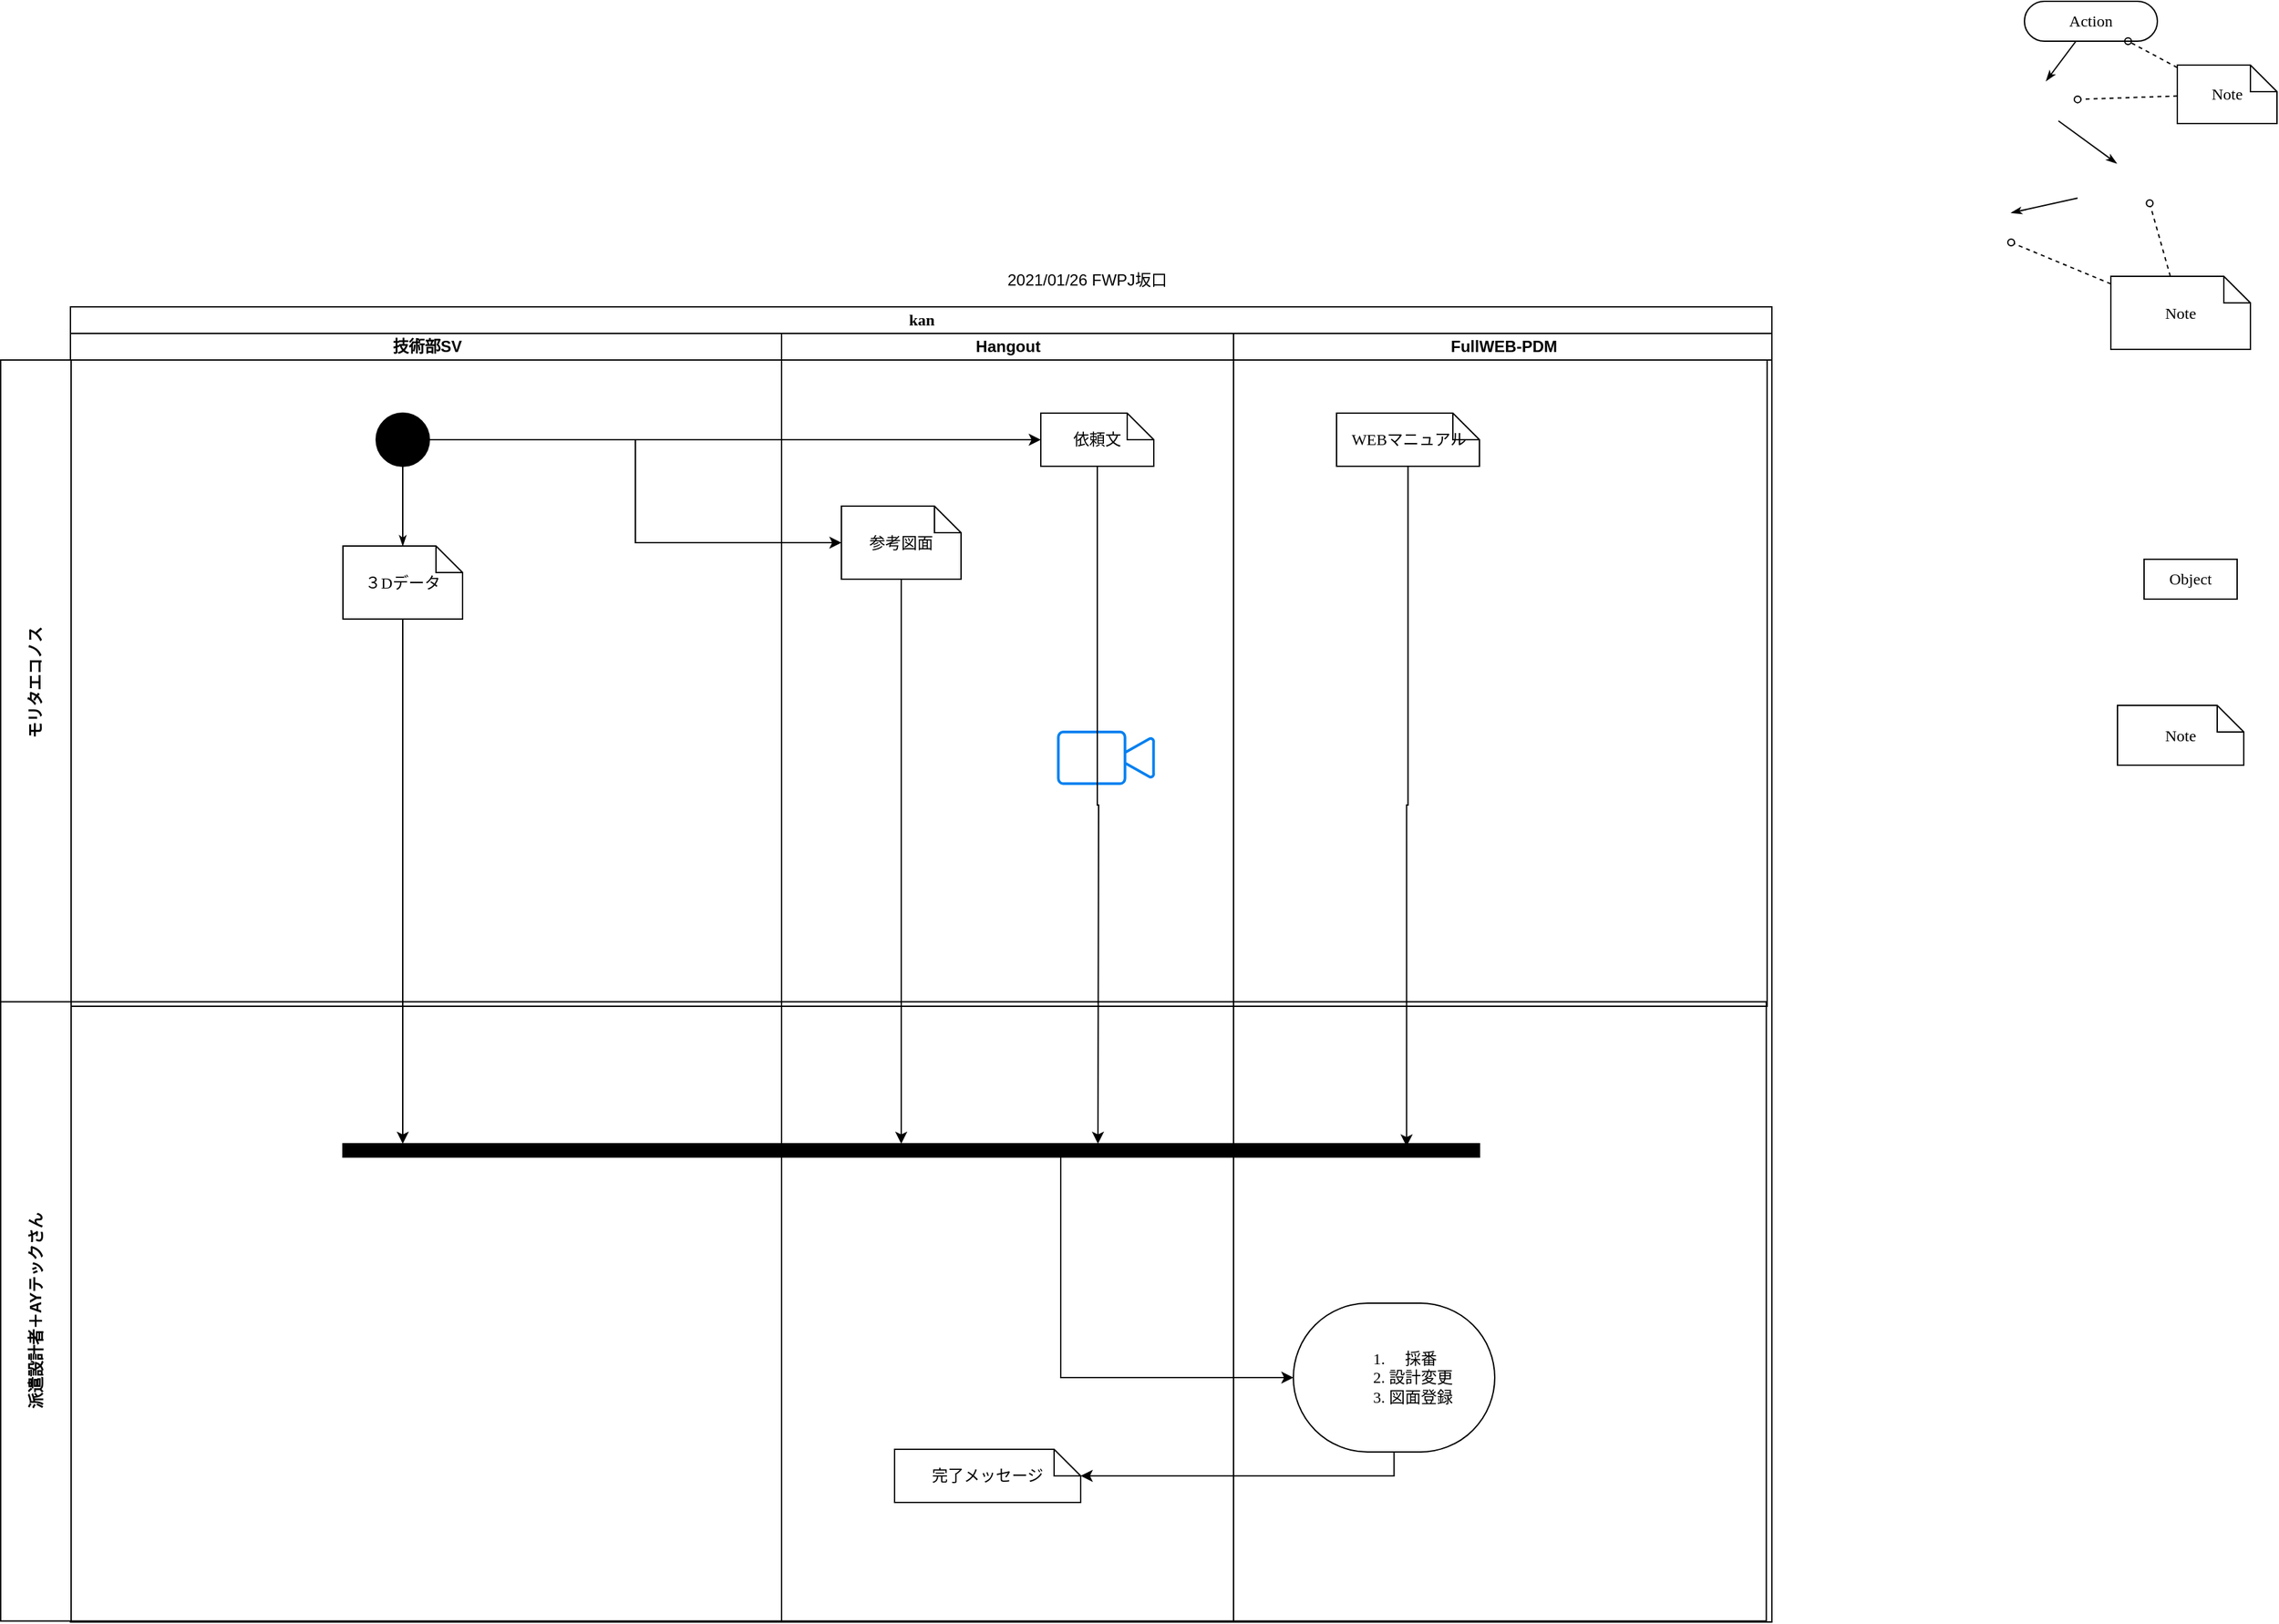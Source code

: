 <mxfile version="14.1.8" type="github">
  <diagram name="Page-1" id="0783ab3e-0a74-02c8-0abd-f7b4e66b4bec">
    <mxGraphModel dx="3220" dy="2328" grid="1" gridSize="10" guides="1" tooltips="1" connect="1" arrows="1" fold="1" page="1" pageScale="1" pageWidth="850" pageHeight="1100" background="#ffffff" math="0" shadow="0">
      <root>
        <mxCell id="0" />
        <mxCell id="1" parent="0" />
        <mxCell id="1c1d494c118603dd-1" value="kan" style="swimlane;html=1;childLayout=stackLayout;startSize=20;rounded=0;shadow=0;comic=0;labelBackgroundColor=none;strokeWidth=1;fontFamily=Verdana;fontSize=12;align=center;" parent="1" vertex="1">
          <mxGeometry x="40" y="20" width="1280" height="990" as="geometry" />
        </mxCell>
        <mxCell id="1c1d494c118603dd-2" value="技術部SV" style="swimlane;html=1;startSize=20;" parent="1c1d494c118603dd-1" vertex="1">
          <mxGeometry y="20" width="535" height="970" as="geometry" />
        </mxCell>
        <mxCell id="60571a20871a0731-4" value="" style="ellipse;whiteSpace=wrap;html=1;rounded=0;shadow=0;comic=0;labelBackgroundColor=none;strokeWidth=1;fillColor=#000000;fontFamily=Verdana;fontSize=12;align=center;" parent="1c1d494c118603dd-2" vertex="1">
          <mxGeometry x="230" y="60" width="40" height="40" as="geometry" />
        </mxCell>
        <mxCell id="1c1d494c118603dd-27" style="edgeStyle=orthogonalEdgeStyle;rounded=0;html=1;labelBackgroundColor=none;startArrow=none;startFill=0;startSize=5;endArrow=classicThin;endFill=1;endSize=5;jettySize=auto;orthogonalLoop=1;strokeWidth=1;fontFamily=Verdana;fontSize=12" parent="1c1d494c118603dd-2" source="60571a20871a0731-4" edge="1">
          <mxGeometry relative="1" as="geometry">
            <mxPoint x="250" y="160" as="targetPoint" />
          </mxGeometry>
        </mxCell>
        <mxCell id="kx7mN6v_dcWTPAaAftLb-29" value="３Dデータ" style="shape=note;whiteSpace=wrap;html=1;rounded=0;shadow=0;comic=0;labelBackgroundColor=none;strokeWidth=1;fontFamily=Verdana;fontSize=12;align=center;size=20;" vertex="1" parent="1c1d494c118603dd-2">
          <mxGeometry x="205" y="160" width="90" height="55" as="geometry" />
        </mxCell>
        <mxCell id="1c1d494c118603dd-3" value="Hangout" style="swimlane;html=1;startSize=20;" parent="1c1d494c118603dd-1" vertex="1">
          <mxGeometry x="535" y="20" width="340" height="970" as="geometry" />
        </mxCell>
        <mxCell id="kx7mN6v_dcWTPAaAftLb-23" value="依頼文" style="shape=note;whiteSpace=wrap;html=1;rounded=0;shadow=0;comic=0;labelBackgroundColor=none;strokeWidth=1;fontFamily=Verdana;fontSize=12;align=center;size=20;" vertex="1" parent="1c1d494c118603dd-3">
          <mxGeometry x="195" y="60" width="85" height="40" as="geometry" />
        </mxCell>
        <mxCell id="kx7mN6v_dcWTPAaAftLb-25" value="参考図面" style="shape=note;whiteSpace=wrap;html=1;rounded=0;shadow=0;comic=0;labelBackgroundColor=none;strokeWidth=1;fontFamily=Verdana;fontSize=12;align=center;size=20;" vertex="1" parent="1c1d494c118603dd-3">
          <mxGeometry x="45" y="130" width="90" height="55" as="geometry" />
        </mxCell>
        <mxCell id="kx7mN6v_dcWTPAaAftLb-32" value="" style="whiteSpace=wrap;html=1;rounded=0;shadow=0;comic=0;labelBackgroundColor=none;strokeWidth=1;fillColor=#000000;fontFamily=Verdana;fontSize=12;align=center;rotation=0;" vertex="1" parent="1c1d494c118603dd-3">
          <mxGeometry x="-330" y="610" width="630" height="10" as="geometry" />
        </mxCell>
        <mxCell id="kx7mN6v_dcWTPAaAftLb-39" value="" style="html=1;verticalLabelPosition=bottom;align=center;labelBackgroundColor=#ffffff;verticalAlign=top;strokeWidth=2;strokeColor=#0080F0;shadow=0;dashed=0;shape=mxgraph.ios7.icons.video_conversation;" vertex="1" parent="1c1d494c118603dd-3">
          <mxGeometry x="208.2" y="300" width="71.8" height="38.88" as="geometry" />
        </mxCell>
        <mxCell id="kx7mN6v_dcWTPAaAftLb-42" value="完了メッセージ" style="shape=note;whiteSpace=wrap;html=1;rounded=0;shadow=0;comic=0;labelBackgroundColor=none;strokeWidth=1;fontFamily=Verdana;fontSize=12;align=center;size=20;" vertex="1" parent="1c1d494c118603dd-3">
          <mxGeometry x="85" y="840" width="140" height="40" as="geometry" />
        </mxCell>
        <mxCell id="1c1d494c118603dd-4" value="FullWEB-PDM" style="swimlane;html=1;startSize=20;" parent="1c1d494c118603dd-1" vertex="1">
          <mxGeometry x="875" y="20" width="405" height="970" as="geometry" />
        </mxCell>
        <mxCell id="kx7mN6v_dcWTPAaAftLb-41" style="edgeStyle=orthogonalEdgeStyle;rounded=0;orthogonalLoop=1;jettySize=auto;html=1;entryX=0;entryY=0.5;entryDx=0;entryDy=0;" edge="1" parent="1c1d494c118603dd-4" source="kx7mN6v_dcWTPAaAftLb-35" target="kx7mN6v_dcWTPAaAftLb-34">
          <mxGeometry relative="1" as="geometry" />
        </mxCell>
        <mxCell id="kx7mN6v_dcWTPAaAftLb-35" value="" style="whiteSpace=wrap;html=1;rounded=0;shadow=0;comic=0;labelBackgroundColor=none;strokeWidth=1;fillColor=#000000;fontFamily=Verdana;fontSize=12;align=center;rotation=0;" vertex="1" parent="1c1d494c118603dd-4">
          <mxGeometry x="-445" y="610" width="630" height="10" as="geometry" />
        </mxCell>
        <mxCell id="kx7mN6v_dcWTPAaAftLb-37" style="edgeStyle=orthogonalEdgeStyle;rounded=0;orthogonalLoop=1;jettySize=auto;html=1;entryX=0.913;entryY=0.2;entryDx=0;entryDy=0;entryPerimeter=0;" edge="1" parent="1c1d494c118603dd-4" source="kx7mN6v_dcWTPAaAftLb-36" target="kx7mN6v_dcWTPAaAftLb-35">
          <mxGeometry relative="1" as="geometry" />
        </mxCell>
        <mxCell id="kx7mN6v_dcWTPAaAftLb-36" value="WEBマニュアル" style="shape=note;whiteSpace=wrap;html=1;rounded=0;shadow=0;comic=0;labelBackgroundColor=none;strokeWidth=1;fontFamily=Verdana;fontSize=12;align=center;size=20;" vertex="1" parent="1c1d494c118603dd-4">
          <mxGeometry x="77.5" y="60" width="107.5" height="40" as="geometry" />
        </mxCell>
        <mxCell id="kx7mN6v_dcWTPAaAftLb-34" value="&lt;ol&gt;&lt;li&gt;採番&lt;/li&gt;&lt;li&gt;設計変更&lt;/li&gt;&lt;li&gt;図面登録&lt;/li&gt;&lt;/ol&gt;" style="rounded=1;whiteSpace=wrap;html=1;shadow=0;comic=0;labelBackgroundColor=none;strokeWidth=1;fontFamily=Verdana;fontSize=12;align=center;arcSize=50;" vertex="1" parent="1c1d494c118603dd-4">
          <mxGeometry x="45" y="730" width="151.5" height="112" as="geometry" />
        </mxCell>
        <mxCell id="kx7mN6v_dcWTPAaAftLb-24" style="edgeStyle=orthogonalEdgeStyle;rounded=0;orthogonalLoop=1;jettySize=auto;html=1;entryX=0;entryY=0.5;entryDx=0;entryDy=0;entryPerimeter=0;" edge="1" parent="1c1d494c118603dd-1" source="60571a20871a0731-4" target="kx7mN6v_dcWTPAaAftLb-23">
          <mxGeometry relative="1" as="geometry" />
        </mxCell>
        <mxCell id="kx7mN6v_dcWTPAaAftLb-26" style="edgeStyle=orthogonalEdgeStyle;rounded=0;orthogonalLoop=1;jettySize=auto;html=1;entryX=0;entryY=0.5;entryDx=0;entryDy=0;entryPerimeter=0;" edge="1" parent="1c1d494c118603dd-1" source="60571a20871a0731-4" target="kx7mN6v_dcWTPAaAftLb-25">
          <mxGeometry relative="1" as="geometry" />
        </mxCell>
        <mxCell id="kx7mN6v_dcWTPAaAftLb-43" style="edgeStyle=orthogonalEdgeStyle;rounded=0;orthogonalLoop=1;jettySize=auto;html=1;" edge="1" parent="1c1d494c118603dd-1" source="kx7mN6v_dcWTPAaAftLb-34">
          <mxGeometry relative="1" as="geometry">
            <mxPoint x="760" y="880" as="targetPoint" />
            <Array as="points">
              <mxPoint x="996" y="880" />
            </Array>
          </mxGeometry>
        </mxCell>
        <mxCell id="kx7mN6v_dcWTPAaAftLb-11" value="2021/01/26 FWPJ坂口" style="text;html=1;strokeColor=none;fillColor=none;align=center;verticalAlign=middle;whiteSpace=wrap;rounded=0;" vertex="1" parent="1">
          <mxGeometry x="720" y="-10" width="170" height="20" as="geometry" />
        </mxCell>
        <mxCell id="kx7mN6v_dcWTPAaAftLb-13" value="モリタエコノス" style="swimlane;html=1;startSize=53;rotation=-90;" vertex="1" parent="1">
          <mxGeometry x="408.67" y="-361.17" width="486.56" height="1328.9" as="geometry" />
        </mxCell>
        <mxCell id="kx7mN6v_dcWTPAaAftLb-22" value="派遣設計者＋AYテックさん" style="swimlane;html=1;startSize=53;rotation=-90;" vertex="1" parent="1">
          <mxGeometry x="418.58" y="112.03" width="466.15" height="1328.29" as="geometry" />
        </mxCell>
        <mxCell id="kx7mN6v_dcWTPAaAftLb-27" style="edgeStyle=orthogonalEdgeStyle;rounded=0;orthogonalLoop=1;jettySize=auto;html=1;" edge="1" parent="1" source="kx7mN6v_dcWTPAaAftLb-23">
          <mxGeometry relative="1" as="geometry">
            <mxPoint x="813" y="650" as="targetPoint" />
          </mxGeometry>
        </mxCell>
        <mxCell id="kx7mN6v_dcWTPAaAftLb-28" style="edgeStyle=orthogonalEdgeStyle;rounded=0;orthogonalLoop=1;jettySize=auto;html=1;" edge="1" parent="1" source="kx7mN6v_dcWTPAaAftLb-25">
          <mxGeometry relative="1" as="geometry">
            <mxPoint x="665" y="650" as="targetPoint" />
          </mxGeometry>
        </mxCell>
        <mxCell id="kx7mN6v_dcWTPAaAftLb-30" style="edgeStyle=orthogonalEdgeStyle;rounded=0;orthogonalLoop=1;jettySize=auto;html=1;" edge="1" parent="1" source="kx7mN6v_dcWTPAaAftLb-29">
          <mxGeometry relative="1" as="geometry">
            <mxPoint x="290" y="650" as="targetPoint" />
          </mxGeometry>
        </mxCell>
        <mxCell id="1c1d494c118603dd-38" style="edgeStyle=none;rounded=0;html=1;labelBackgroundColor=none;startArrow=none;startFill=0;startSize=5;endArrow=classicThin;endFill=1;endSize=5;jettySize=auto;orthogonalLoop=1;strokeWidth=1;fontFamily=Verdana;fontSize=12" parent="1" edge="1">
          <mxGeometry relative="1" as="geometry">
            <mxPoint x="1550" y="-61.889" as="sourcePoint" />
            <mxPoint x="1500" y="-50.778" as="targetPoint" />
          </mxGeometry>
        </mxCell>
        <mxCell id="1c1d494c118603dd-51" style="edgeStyle=none;rounded=0;html=1;dashed=1;labelBackgroundColor=none;startArrow=none;startFill=0;startSize=5;endArrow=oval;endFill=0;endSize=5;jettySize=auto;orthogonalLoop=1;strokeWidth=1;fontFamily=Verdana;fontSize=12" parent="1" source="1c1d494c118603dd-22" edge="1">
          <mxGeometry relative="1" as="geometry">
            <mxPoint x="1500" y="-28.462" as="targetPoint" />
          </mxGeometry>
        </mxCell>
        <mxCell id="1c1d494c118603dd-22" value="Note" style="shape=note;whiteSpace=wrap;html=1;rounded=0;shadow=0;comic=0;labelBackgroundColor=none;strokeWidth=1;fontFamily=Verdana;fontSize=12;align=center;size=20;" parent="1" vertex="1">
          <mxGeometry x="1575" y="-3" width="105" height="55" as="geometry" />
        </mxCell>
        <mxCell id="1c1d494c118603dd-49" style="edgeStyle=none;rounded=0;html=1;dashed=1;labelBackgroundColor=none;startArrow=none;startFill=0;startSize=5;endArrow=oval;endFill=0;endSize=5;jettySize=auto;orthogonalLoop=1;strokeWidth=1;fontFamily=Verdana;fontSize=12" parent="1" source="1c1d494c118603dd-20" edge="1">
          <mxGeometry relative="1" as="geometry">
            <mxPoint x="1550" y="-136.186" as="targetPoint" />
          </mxGeometry>
        </mxCell>
        <mxCell id="1c1d494c118603dd-20" value="Note" style="shape=note;whiteSpace=wrap;html=1;rounded=0;shadow=0;comic=0;labelBackgroundColor=none;strokeWidth=1;fontFamily=Verdana;fontSize=12;align=center;size=20;" parent="1" vertex="1">
          <mxGeometry x="1625" y="-162" width="75" height="44" as="geometry" />
        </mxCell>
        <mxCell id="1c1d494c118603dd-5" value="Action" style="rounded=1;whiteSpace=wrap;html=1;shadow=0;comic=0;labelBackgroundColor=none;strokeWidth=1;fontFamily=Verdana;fontSize=12;align=center;arcSize=50;" parent="1" vertex="1">
          <mxGeometry x="1510" y="-210" width="100" height="30" as="geometry" />
        </mxCell>
        <mxCell id="1c1d494c118603dd-33" style="rounded=0;html=1;labelBackgroundColor=none;startArrow=none;startFill=0;startSize=5;endArrow=classicThin;endFill=1;endSize=5;jettySize=auto;orthogonalLoop=1;strokeWidth=1;fontFamily=Verdana;fontSize=12" parent="1" source="1c1d494c118603dd-5" edge="1">
          <mxGeometry relative="1" as="geometry">
            <mxPoint x="1526.25" y="-150" as="targetPoint" />
          </mxGeometry>
        </mxCell>
        <mxCell id="1c1d494c118603dd-37" style="edgeStyle=none;rounded=0;html=1;labelBackgroundColor=none;startArrow=none;startFill=0;startSize=5;endArrow=classicThin;endFill=1;endSize=5;jettySize=auto;orthogonalLoop=1;strokeWidth=1;fontFamily=Verdana;fontSize=12" parent="1" edge="1">
          <mxGeometry relative="1" as="geometry">
            <mxPoint x="1535.565" y="-120" as="sourcePoint" />
            <mxPoint x="1579.435" y="-88" as="targetPoint" />
          </mxGeometry>
        </mxCell>
        <mxCell id="1c1d494c118603dd-50" style="edgeStyle=none;rounded=0;html=1;dashed=1;labelBackgroundColor=none;startArrow=none;startFill=0;startSize=5;endArrow=oval;endFill=0;endSize=5;jettySize=auto;orthogonalLoop=1;strokeWidth=1;fontFamily=Verdana;fontSize=12" parent="1" source="1c1d494c118603dd-22" edge="1">
          <mxGeometry relative="1" as="geometry">
            <mxPoint x="1604.231" y="-58" as="targetPoint" />
          </mxGeometry>
        </mxCell>
        <mxCell id="1c1d494c118603dd-48" style="edgeStyle=none;rounded=0;html=1;dashed=1;labelBackgroundColor=none;startArrow=none;startFill=0;startSize=5;endArrow=oval;endFill=0;endSize=5;jettySize=auto;orthogonalLoop=1;strokeWidth=1;fontFamily=Verdana;fontSize=12" parent="1" source="1c1d494c118603dd-20" target="1c1d494c118603dd-5" edge="1">
          <mxGeometry relative="1" as="geometry" />
        </mxCell>
        <mxCell id="1c1d494c118603dd-26" value="Note" style="shape=note;whiteSpace=wrap;html=1;rounded=0;shadow=0;comic=0;labelBackgroundColor=none;strokeWidth=1;fontFamily=Verdana;fontSize=12;align=center;size=20;" parent="1" vertex="1">
          <mxGeometry x="1580" y="320" width="95" height="45" as="geometry" />
        </mxCell>
        <mxCell id="1c1d494c118603dd-9" value="Object" style="rounded=0;whiteSpace=wrap;html=1;shadow=0;comic=0;labelBackgroundColor=none;strokeWidth=1;fontFamily=Verdana;fontSize=12;align=center;arcSize=50;" parent="1" vertex="1">
          <mxGeometry x="1600" y="210" width="70" height="30" as="geometry" />
        </mxCell>
      </root>
    </mxGraphModel>
  </diagram>
</mxfile>
